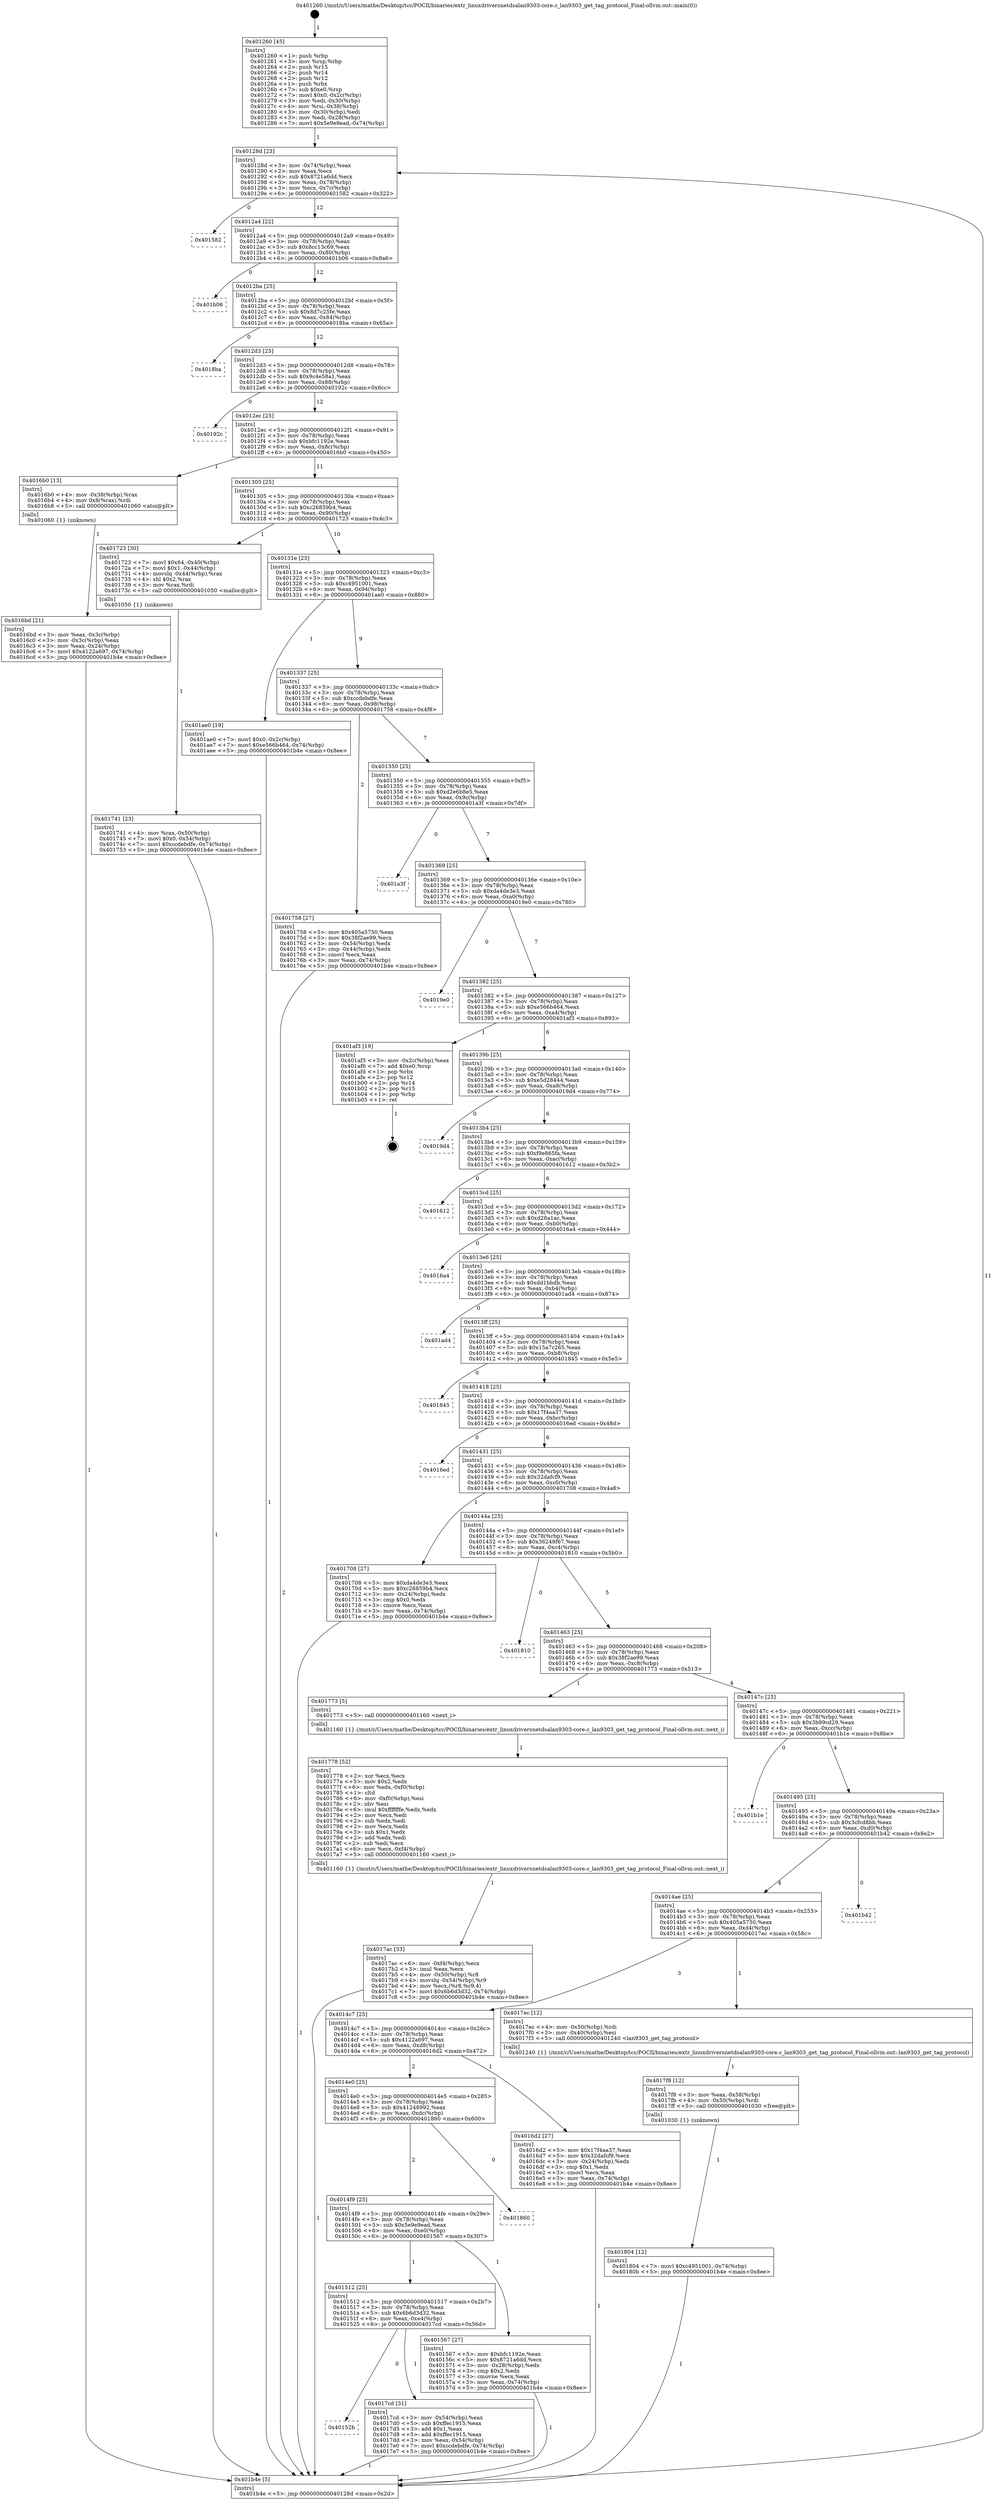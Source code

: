 digraph "0x401260" {
  label = "0x401260 (/mnt/c/Users/mathe/Desktop/tcc/POCII/binaries/extr_linuxdriversnetdsalan9303-core.c_lan9303_get_tag_protocol_Final-ollvm.out::main(0))"
  labelloc = "t"
  node[shape=record]

  Entry [label="",width=0.3,height=0.3,shape=circle,fillcolor=black,style=filled]
  "0x40128d" [label="{
     0x40128d [23]\l
     | [instrs]\l
     &nbsp;&nbsp;0x40128d \<+3\>: mov -0x74(%rbp),%eax\l
     &nbsp;&nbsp;0x401290 \<+2\>: mov %eax,%ecx\l
     &nbsp;&nbsp;0x401292 \<+6\>: sub $0x8721a6dd,%ecx\l
     &nbsp;&nbsp;0x401298 \<+3\>: mov %eax,-0x78(%rbp)\l
     &nbsp;&nbsp;0x40129b \<+3\>: mov %ecx,-0x7c(%rbp)\l
     &nbsp;&nbsp;0x40129e \<+6\>: je 0000000000401582 \<main+0x322\>\l
  }"]
  "0x401582" [label="{
     0x401582\l
  }", style=dashed]
  "0x4012a4" [label="{
     0x4012a4 [22]\l
     | [instrs]\l
     &nbsp;&nbsp;0x4012a4 \<+5\>: jmp 00000000004012a9 \<main+0x49\>\l
     &nbsp;&nbsp;0x4012a9 \<+3\>: mov -0x78(%rbp),%eax\l
     &nbsp;&nbsp;0x4012ac \<+5\>: sub $0x8cc13c69,%eax\l
     &nbsp;&nbsp;0x4012b1 \<+3\>: mov %eax,-0x80(%rbp)\l
     &nbsp;&nbsp;0x4012b4 \<+6\>: je 0000000000401b06 \<main+0x8a6\>\l
  }"]
  Exit [label="",width=0.3,height=0.3,shape=circle,fillcolor=black,style=filled,peripheries=2]
  "0x401b06" [label="{
     0x401b06\l
  }", style=dashed]
  "0x4012ba" [label="{
     0x4012ba [25]\l
     | [instrs]\l
     &nbsp;&nbsp;0x4012ba \<+5\>: jmp 00000000004012bf \<main+0x5f\>\l
     &nbsp;&nbsp;0x4012bf \<+3\>: mov -0x78(%rbp),%eax\l
     &nbsp;&nbsp;0x4012c2 \<+5\>: sub $0x8d7c25fe,%eax\l
     &nbsp;&nbsp;0x4012c7 \<+6\>: mov %eax,-0x84(%rbp)\l
     &nbsp;&nbsp;0x4012cd \<+6\>: je 00000000004018ba \<main+0x65a\>\l
  }"]
  "0x401804" [label="{
     0x401804 [12]\l
     | [instrs]\l
     &nbsp;&nbsp;0x401804 \<+7\>: movl $0xc4951001,-0x74(%rbp)\l
     &nbsp;&nbsp;0x40180b \<+5\>: jmp 0000000000401b4e \<main+0x8ee\>\l
  }"]
  "0x4018ba" [label="{
     0x4018ba\l
  }", style=dashed]
  "0x4012d3" [label="{
     0x4012d3 [25]\l
     | [instrs]\l
     &nbsp;&nbsp;0x4012d3 \<+5\>: jmp 00000000004012d8 \<main+0x78\>\l
     &nbsp;&nbsp;0x4012d8 \<+3\>: mov -0x78(%rbp),%eax\l
     &nbsp;&nbsp;0x4012db \<+5\>: sub $0x9c4e58a1,%eax\l
     &nbsp;&nbsp;0x4012e0 \<+6\>: mov %eax,-0x88(%rbp)\l
     &nbsp;&nbsp;0x4012e6 \<+6\>: je 000000000040192c \<main+0x6cc\>\l
  }"]
  "0x4017f8" [label="{
     0x4017f8 [12]\l
     | [instrs]\l
     &nbsp;&nbsp;0x4017f8 \<+3\>: mov %eax,-0x58(%rbp)\l
     &nbsp;&nbsp;0x4017fb \<+4\>: mov -0x50(%rbp),%rdi\l
     &nbsp;&nbsp;0x4017ff \<+5\>: call 0000000000401030 \<free@plt\>\l
     | [calls]\l
     &nbsp;&nbsp;0x401030 \{1\} (unknown)\l
  }"]
  "0x40192c" [label="{
     0x40192c\l
  }", style=dashed]
  "0x4012ec" [label="{
     0x4012ec [25]\l
     | [instrs]\l
     &nbsp;&nbsp;0x4012ec \<+5\>: jmp 00000000004012f1 \<main+0x91\>\l
     &nbsp;&nbsp;0x4012f1 \<+3\>: mov -0x78(%rbp),%eax\l
     &nbsp;&nbsp;0x4012f4 \<+5\>: sub $0xbfc1192e,%eax\l
     &nbsp;&nbsp;0x4012f9 \<+6\>: mov %eax,-0x8c(%rbp)\l
     &nbsp;&nbsp;0x4012ff \<+6\>: je 00000000004016b0 \<main+0x450\>\l
  }"]
  "0x40152b" [label="{
     0x40152b\l
  }", style=dashed]
  "0x4016b0" [label="{
     0x4016b0 [13]\l
     | [instrs]\l
     &nbsp;&nbsp;0x4016b0 \<+4\>: mov -0x38(%rbp),%rax\l
     &nbsp;&nbsp;0x4016b4 \<+4\>: mov 0x8(%rax),%rdi\l
     &nbsp;&nbsp;0x4016b8 \<+5\>: call 0000000000401060 \<atoi@plt\>\l
     | [calls]\l
     &nbsp;&nbsp;0x401060 \{1\} (unknown)\l
  }"]
  "0x401305" [label="{
     0x401305 [25]\l
     | [instrs]\l
     &nbsp;&nbsp;0x401305 \<+5\>: jmp 000000000040130a \<main+0xaa\>\l
     &nbsp;&nbsp;0x40130a \<+3\>: mov -0x78(%rbp),%eax\l
     &nbsp;&nbsp;0x40130d \<+5\>: sub $0xc26859b4,%eax\l
     &nbsp;&nbsp;0x401312 \<+6\>: mov %eax,-0x90(%rbp)\l
     &nbsp;&nbsp;0x401318 \<+6\>: je 0000000000401723 \<main+0x4c3\>\l
  }"]
  "0x4017cd" [label="{
     0x4017cd [31]\l
     | [instrs]\l
     &nbsp;&nbsp;0x4017cd \<+3\>: mov -0x54(%rbp),%eax\l
     &nbsp;&nbsp;0x4017d0 \<+5\>: sub $0xffec1915,%eax\l
     &nbsp;&nbsp;0x4017d5 \<+3\>: add $0x1,%eax\l
     &nbsp;&nbsp;0x4017d8 \<+5\>: add $0xffec1915,%eax\l
     &nbsp;&nbsp;0x4017dd \<+3\>: mov %eax,-0x54(%rbp)\l
     &nbsp;&nbsp;0x4017e0 \<+7\>: movl $0xccdebdfe,-0x74(%rbp)\l
     &nbsp;&nbsp;0x4017e7 \<+5\>: jmp 0000000000401b4e \<main+0x8ee\>\l
  }"]
  "0x401723" [label="{
     0x401723 [30]\l
     | [instrs]\l
     &nbsp;&nbsp;0x401723 \<+7\>: movl $0x64,-0x40(%rbp)\l
     &nbsp;&nbsp;0x40172a \<+7\>: movl $0x1,-0x44(%rbp)\l
     &nbsp;&nbsp;0x401731 \<+4\>: movslq -0x44(%rbp),%rax\l
     &nbsp;&nbsp;0x401735 \<+4\>: shl $0x2,%rax\l
     &nbsp;&nbsp;0x401739 \<+3\>: mov %rax,%rdi\l
     &nbsp;&nbsp;0x40173c \<+5\>: call 0000000000401050 \<malloc@plt\>\l
     | [calls]\l
     &nbsp;&nbsp;0x401050 \{1\} (unknown)\l
  }"]
  "0x40131e" [label="{
     0x40131e [25]\l
     | [instrs]\l
     &nbsp;&nbsp;0x40131e \<+5\>: jmp 0000000000401323 \<main+0xc3\>\l
     &nbsp;&nbsp;0x401323 \<+3\>: mov -0x78(%rbp),%eax\l
     &nbsp;&nbsp;0x401326 \<+5\>: sub $0xc4951001,%eax\l
     &nbsp;&nbsp;0x40132b \<+6\>: mov %eax,-0x94(%rbp)\l
     &nbsp;&nbsp;0x401331 \<+6\>: je 0000000000401ae0 \<main+0x880\>\l
  }"]
  "0x4017ac" [label="{
     0x4017ac [33]\l
     | [instrs]\l
     &nbsp;&nbsp;0x4017ac \<+6\>: mov -0xf4(%rbp),%ecx\l
     &nbsp;&nbsp;0x4017b2 \<+3\>: imul %eax,%ecx\l
     &nbsp;&nbsp;0x4017b5 \<+4\>: mov -0x50(%rbp),%r8\l
     &nbsp;&nbsp;0x4017b9 \<+4\>: movslq -0x54(%rbp),%r9\l
     &nbsp;&nbsp;0x4017bd \<+4\>: mov %ecx,(%r8,%r9,4)\l
     &nbsp;&nbsp;0x4017c1 \<+7\>: movl $0x6b6d3d32,-0x74(%rbp)\l
     &nbsp;&nbsp;0x4017c8 \<+5\>: jmp 0000000000401b4e \<main+0x8ee\>\l
  }"]
  "0x401ae0" [label="{
     0x401ae0 [19]\l
     | [instrs]\l
     &nbsp;&nbsp;0x401ae0 \<+7\>: movl $0x0,-0x2c(%rbp)\l
     &nbsp;&nbsp;0x401ae7 \<+7\>: movl $0xe566b464,-0x74(%rbp)\l
     &nbsp;&nbsp;0x401aee \<+5\>: jmp 0000000000401b4e \<main+0x8ee\>\l
  }"]
  "0x401337" [label="{
     0x401337 [25]\l
     | [instrs]\l
     &nbsp;&nbsp;0x401337 \<+5\>: jmp 000000000040133c \<main+0xdc\>\l
     &nbsp;&nbsp;0x40133c \<+3\>: mov -0x78(%rbp),%eax\l
     &nbsp;&nbsp;0x40133f \<+5\>: sub $0xccdebdfe,%eax\l
     &nbsp;&nbsp;0x401344 \<+6\>: mov %eax,-0x98(%rbp)\l
     &nbsp;&nbsp;0x40134a \<+6\>: je 0000000000401758 \<main+0x4f8\>\l
  }"]
  "0x401778" [label="{
     0x401778 [52]\l
     | [instrs]\l
     &nbsp;&nbsp;0x401778 \<+2\>: xor %ecx,%ecx\l
     &nbsp;&nbsp;0x40177a \<+5\>: mov $0x2,%edx\l
     &nbsp;&nbsp;0x40177f \<+6\>: mov %edx,-0xf0(%rbp)\l
     &nbsp;&nbsp;0x401785 \<+1\>: cltd\l
     &nbsp;&nbsp;0x401786 \<+6\>: mov -0xf0(%rbp),%esi\l
     &nbsp;&nbsp;0x40178c \<+2\>: idiv %esi\l
     &nbsp;&nbsp;0x40178e \<+6\>: imul $0xfffffffe,%edx,%edx\l
     &nbsp;&nbsp;0x401794 \<+2\>: mov %ecx,%edi\l
     &nbsp;&nbsp;0x401796 \<+2\>: sub %edx,%edi\l
     &nbsp;&nbsp;0x401798 \<+2\>: mov %ecx,%edx\l
     &nbsp;&nbsp;0x40179a \<+3\>: sub $0x1,%edx\l
     &nbsp;&nbsp;0x40179d \<+2\>: add %edx,%edi\l
     &nbsp;&nbsp;0x40179f \<+2\>: sub %edi,%ecx\l
     &nbsp;&nbsp;0x4017a1 \<+6\>: mov %ecx,-0xf4(%rbp)\l
     &nbsp;&nbsp;0x4017a7 \<+5\>: call 0000000000401160 \<next_i\>\l
     | [calls]\l
     &nbsp;&nbsp;0x401160 \{1\} (/mnt/c/Users/mathe/Desktop/tcc/POCII/binaries/extr_linuxdriversnetdsalan9303-core.c_lan9303_get_tag_protocol_Final-ollvm.out::next_i)\l
  }"]
  "0x401758" [label="{
     0x401758 [27]\l
     | [instrs]\l
     &nbsp;&nbsp;0x401758 \<+5\>: mov $0x405a5750,%eax\l
     &nbsp;&nbsp;0x40175d \<+5\>: mov $0x38f2ae99,%ecx\l
     &nbsp;&nbsp;0x401762 \<+3\>: mov -0x54(%rbp),%edx\l
     &nbsp;&nbsp;0x401765 \<+3\>: cmp -0x44(%rbp),%edx\l
     &nbsp;&nbsp;0x401768 \<+3\>: cmovl %ecx,%eax\l
     &nbsp;&nbsp;0x40176b \<+3\>: mov %eax,-0x74(%rbp)\l
     &nbsp;&nbsp;0x40176e \<+5\>: jmp 0000000000401b4e \<main+0x8ee\>\l
  }"]
  "0x401350" [label="{
     0x401350 [25]\l
     | [instrs]\l
     &nbsp;&nbsp;0x401350 \<+5\>: jmp 0000000000401355 \<main+0xf5\>\l
     &nbsp;&nbsp;0x401355 \<+3\>: mov -0x78(%rbp),%eax\l
     &nbsp;&nbsp;0x401358 \<+5\>: sub $0xd2e6b8e5,%eax\l
     &nbsp;&nbsp;0x40135d \<+6\>: mov %eax,-0x9c(%rbp)\l
     &nbsp;&nbsp;0x401363 \<+6\>: je 0000000000401a3f \<main+0x7df\>\l
  }"]
  "0x401741" [label="{
     0x401741 [23]\l
     | [instrs]\l
     &nbsp;&nbsp;0x401741 \<+4\>: mov %rax,-0x50(%rbp)\l
     &nbsp;&nbsp;0x401745 \<+7\>: movl $0x0,-0x54(%rbp)\l
     &nbsp;&nbsp;0x40174c \<+7\>: movl $0xccdebdfe,-0x74(%rbp)\l
     &nbsp;&nbsp;0x401753 \<+5\>: jmp 0000000000401b4e \<main+0x8ee\>\l
  }"]
  "0x401a3f" [label="{
     0x401a3f\l
  }", style=dashed]
  "0x401369" [label="{
     0x401369 [25]\l
     | [instrs]\l
     &nbsp;&nbsp;0x401369 \<+5\>: jmp 000000000040136e \<main+0x10e\>\l
     &nbsp;&nbsp;0x40136e \<+3\>: mov -0x78(%rbp),%eax\l
     &nbsp;&nbsp;0x401371 \<+5\>: sub $0xda4de3e3,%eax\l
     &nbsp;&nbsp;0x401376 \<+6\>: mov %eax,-0xa0(%rbp)\l
     &nbsp;&nbsp;0x40137c \<+6\>: je 00000000004019e0 \<main+0x780\>\l
  }"]
  "0x4016bd" [label="{
     0x4016bd [21]\l
     | [instrs]\l
     &nbsp;&nbsp;0x4016bd \<+3\>: mov %eax,-0x3c(%rbp)\l
     &nbsp;&nbsp;0x4016c0 \<+3\>: mov -0x3c(%rbp),%eax\l
     &nbsp;&nbsp;0x4016c3 \<+3\>: mov %eax,-0x24(%rbp)\l
     &nbsp;&nbsp;0x4016c6 \<+7\>: movl $0x4122a697,-0x74(%rbp)\l
     &nbsp;&nbsp;0x4016cd \<+5\>: jmp 0000000000401b4e \<main+0x8ee\>\l
  }"]
  "0x4019e0" [label="{
     0x4019e0\l
  }", style=dashed]
  "0x401382" [label="{
     0x401382 [25]\l
     | [instrs]\l
     &nbsp;&nbsp;0x401382 \<+5\>: jmp 0000000000401387 \<main+0x127\>\l
     &nbsp;&nbsp;0x401387 \<+3\>: mov -0x78(%rbp),%eax\l
     &nbsp;&nbsp;0x40138a \<+5\>: sub $0xe566b464,%eax\l
     &nbsp;&nbsp;0x40138f \<+6\>: mov %eax,-0xa4(%rbp)\l
     &nbsp;&nbsp;0x401395 \<+6\>: je 0000000000401af3 \<main+0x893\>\l
  }"]
  "0x401260" [label="{
     0x401260 [45]\l
     | [instrs]\l
     &nbsp;&nbsp;0x401260 \<+1\>: push %rbp\l
     &nbsp;&nbsp;0x401261 \<+3\>: mov %rsp,%rbp\l
     &nbsp;&nbsp;0x401264 \<+2\>: push %r15\l
     &nbsp;&nbsp;0x401266 \<+2\>: push %r14\l
     &nbsp;&nbsp;0x401268 \<+2\>: push %r12\l
     &nbsp;&nbsp;0x40126a \<+1\>: push %rbx\l
     &nbsp;&nbsp;0x40126b \<+7\>: sub $0xe0,%rsp\l
     &nbsp;&nbsp;0x401272 \<+7\>: movl $0x0,-0x2c(%rbp)\l
     &nbsp;&nbsp;0x401279 \<+3\>: mov %edi,-0x30(%rbp)\l
     &nbsp;&nbsp;0x40127c \<+4\>: mov %rsi,-0x38(%rbp)\l
     &nbsp;&nbsp;0x401280 \<+3\>: mov -0x30(%rbp),%edi\l
     &nbsp;&nbsp;0x401283 \<+3\>: mov %edi,-0x28(%rbp)\l
     &nbsp;&nbsp;0x401286 \<+7\>: movl $0x5e9e9ead,-0x74(%rbp)\l
  }"]
  "0x401af3" [label="{
     0x401af3 [19]\l
     | [instrs]\l
     &nbsp;&nbsp;0x401af3 \<+3\>: mov -0x2c(%rbp),%eax\l
     &nbsp;&nbsp;0x401af6 \<+7\>: add $0xe0,%rsp\l
     &nbsp;&nbsp;0x401afd \<+1\>: pop %rbx\l
     &nbsp;&nbsp;0x401afe \<+2\>: pop %r12\l
     &nbsp;&nbsp;0x401b00 \<+2\>: pop %r14\l
     &nbsp;&nbsp;0x401b02 \<+2\>: pop %r15\l
     &nbsp;&nbsp;0x401b04 \<+1\>: pop %rbp\l
     &nbsp;&nbsp;0x401b05 \<+1\>: ret\l
  }"]
  "0x40139b" [label="{
     0x40139b [25]\l
     | [instrs]\l
     &nbsp;&nbsp;0x40139b \<+5\>: jmp 00000000004013a0 \<main+0x140\>\l
     &nbsp;&nbsp;0x4013a0 \<+3\>: mov -0x78(%rbp),%eax\l
     &nbsp;&nbsp;0x4013a3 \<+5\>: sub $0xe5d28444,%eax\l
     &nbsp;&nbsp;0x4013a8 \<+6\>: mov %eax,-0xa8(%rbp)\l
     &nbsp;&nbsp;0x4013ae \<+6\>: je 00000000004019d4 \<main+0x774\>\l
  }"]
  "0x401b4e" [label="{
     0x401b4e [5]\l
     | [instrs]\l
     &nbsp;&nbsp;0x401b4e \<+5\>: jmp 000000000040128d \<main+0x2d\>\l
  }"]
  "0x4019d4" [label="{
     0x4019d4\l
  }", style=dashed]
  "0x4013b4" [label="{
     0x4013b4 [25]\l
     | [instrs]\l
     &nbsp;&nbsp;0x4013b4 \<+5\>: jmp 00000000004013b9 \<main+0x159\>\l
     &nbsp;&nbsp;0x4013b9 \<+3\>: mov -0x78(%rbp),%eax\l
     &nbsp;&nbsp;0x4013bc \<+5\>: sub $0xf9e865fa,%eax\l
     &nbsp;&nbsp;0x4013c1 \<+6\>: mov %eax,-0xac(%rbp)\l
     &nbsp;&nbsp;0x4013c7 \<+6\>: je 0000000000401612 \<main+0x3b2\>\l
  }"]
  "0x401512" [label="{
     0x401512 [25]\l
     | [instrs]\l
     &nbsp;&nbsp;0x401512 \<+5\>: jmp 0000000000401517 \<main+0x2b7\>\l
     &nbsp;&nbsp;0x401517 \<+3\>: mov -0x78(%rbp),%eax\l
     &nbsp;&nbsp;0x40151a \<+5\>: sub $0x6b6d3d32,%eax\l
     &nbsp;&nbsp;0x40151f \<+6\>: mov %eax,-0xe4(%rbp)\l
     &nbsp;&nbsp;0x401525 \<+6\>: je 00000000004017cd \<main+0x56d\>\l
  }"]
  "0x401612" [label="{
     0x401612\l
  }", style=dashed]
  "0x4013cd" [label="{
     0x4013cd [25]\l
     | [instrs]\l
     &nbsp;&nbsp;0x4013cd \<+5\>: jmp 00000000004013d2 \<main+0x172\>\l
     &nbsp;&nbsp;0x4013d2 \<+3\>: mov -0x78(%rbp),%eax\l
     &nbsp;&nbsp;0x4013d5 \<+5\>: sub $0xd28a1ac,%eax\l
     &nbsp;&nbsp;0x4013da \<+6\>: mov %eax,-0xb0(%rbp)\l
     &nbsp;&nbsp;0x4013e0 \<+6\>: je 00000000004016a4 \<main+0x444\>\l
  }"]
  "0x401567" [label="{
     0x401567 [27]\l
     | [instrs]\l
     &nbsp;&nbsp;0x401567 \<+5\>: mov $0xbfc1192e,%eax\l
     &nbsp;&nbsp;0x40156c \<+5\>: mov $0x8721a6dd,%ecx\l
     &nbsp;&nbsp;0x401571 \<+3\>: mov -0x28(%rbp),%edx\l
     &nbsp;&nbsp;0x401574 \<+3\>: cmp $0x2,%edx\l
     &nbsp;&nbsp;0x401577 \<+3\>: cmovne %ecx,%eax\l
     &nbsp;&nbsp;0x40157a \<+3\>: mov %eax,-0x74(%rbp)\l
     &nbsp;&nbsp;0x40157d \<+5\>: jmp 0000000000401b4e \<main+0x8ee\>\l
  }"]
  "0x4016a4" [label="{
     0x4016a4\l
  }", style=dashed]
  "0x4013e6" [label="{
     0x4013e6 [25]\l
     | [instrs]\l
     &nbsp;&nbsp;0x4013e6 \<+5\>: jmp 00000000004013eb \<main+0x18b\>\l
     &nbsp;&nbsp;0x4013eb \<+3\>: mov -0x78(%rbp),%eax\l
     &nbsp;&nbsp;0x4013ee \<+5\>: sub $0xdd1bbdb,%eax\l
     &nbsp;&nbsp;0x4013f3 \<+6\>: mov %eax,-0xb4(%rbp)\l
     &nbsp;&nbsp;0x4013f9 \<+6\>: je 0000000000401ad4 \<main+0x874\>\l
  }"]
  "0x4014f9" [label="{
     0x4014f9 [25]\l
     | [instrs]\l
     &nbsp;&nbsp;0x4014f9 \<+5\>: jmp 00000000004014fe \<main+0x29e\>\l
     &nbsp;&nbsp;0x4014fe \<+3\>: mov -0x78(%rbp),%eax\l
     &nbsp;&nbsp;0x401501 \<+5\>: sub $0x5e9e9ead,%eax\l
     &nbsp;&nbsp;0x401506 \<+6\>: mov %eax,-0xe0(%rbp)\l
     &nbsp;&nbsp;0x40150c \<+6\>: je 0000000000401567 \<main+0x307\>\l
  }"]
  "0x401ad4" [label="{
     0x401ad4\l
  }", style=dashed]
  "0x4013ff" [label="{
     0x4013ff [25]\l
     | [instrs]\l
     &nbsp;&nbsp;0x4013ff \<+5\>: jmp 0000000000401404 \<main+0x1a4\>\l
     &nbsp;&nbsp;0x401404 \<+3\>: mov -0x78(%rbp),%eax\l
     &nbsp;&nbsp;0x401407 \<+5\>: sub $0x15a7c265,%eax\l
     &nbsp;&nbsp;0x40140c \<+6\>: mov %eax,-0xb8(%rbp)\l
     &nbsp;&nbsp;0x401412 \<+6\>: je 0000000000401845 \<main+0x5e5\>\l
  }"]
  "0x401860" [label="{
     0x401860\l
  }", style=dashed]
  "0x401845" [label="{
     0x401845\l
  }", style=dashed]
  "0x401418" [label="{
     0x401418 [25]\l
     | [instrs]\l
     &nbsp;&nbsp;0x401418 \<+5\>: jmp 000000000040141d \<main+0x1bd\>\l
     &nbsp;&nbsp;0x40141d \<+3\>: mov -0x78(%rbp),%eax\l
     &nbsp;&nbsp;0x401420 \<+5\>: sub $0x17f4aa37,%eax\l
     &nbsp;&nbsp;0x401425 \<+6\>: mov %eax,-0xbc(%rbp)\l
     &nbsp;&nbsp;0x40142b \<+6\>: je 00000000004016ed \<main+0x48d\>\l
  }"]
  "0x4014e0" [label="{
     0x4014e0 [25]\l
     | [instrs]\l
     &nbsp;&nbsp;0x4014e0 \<+5\>: jmp 00000000004014e5 \<main+0x285\>\l
     &nbsp;&nbsp;0x4014e5 \<+3\>: mov -0x78(%rbp),%eax\l
     &nbsp;&nbsp;0x4014e8 \<+5\>: sub $0x41248992,%eax\l
     &nbsp;&nbsp;0x4014ed \<+6\>: mov %eax,-0xdc(%rbp)\l
     &nbsp;&nbsp;0x4014f3 \<+6\>: je 0000000000401860 \<main+0x600\>\l
  }"]
  "0x4016ed" [label="{
     0x4016ed\l
  }", style=dashed]
  "0x401431" [label="{
     0x401431 [25]\l
     | [instrs]\l
     &nbsp;&nbsp;0x401431 \<+5\>: jmp 0000000000401436 \<main+0x1d6\>\l
     &nbsp;&nbsp;0x401436 \<+3\>: mov -0x78(%rbp),%eax\l
     &nbsp;&nbsp;0x401439 \<+5\>: sub $0x32dafcf9,%eax\l
     &nbsp;&nbsp;0x40143e \<+6\>: mov %eax,-0xc0(%rbp)\l
     &nbsp;&nbsp;0x401444 \<+6\>: je 0000000000401708 \<main+0x4a8\>\l
  }"]
  "0x4016d2" [label="{
     0x4016d2 [27]\l
     | [instrs]\l
     &nbsp;&nbsp;0x4016d2 \<+5\>: mov $0x17f4aa37,%eax\l
     &nbsp;&nbsp;0x4016d7 \<+5\>: mov $0x32dafcf9,%ecx\l
     &nbsp;&nbsp;0x4016dc \<+3\>: mov -0x24(%rbp),%edx\l
     &nbsp;&nbsp;0x4016df \<+3\>: cmp $0x1,%edx\l
     &nbsp;&nbsp;0x4016e2 \<+3\>: cmovl %ecx,%eax\l
     &nbsp;&nbsp;0x4016e5 \<+3\>: mov %eax,-0x74(%rbp)\l
     &nbsp;&nbsp;0x4016e8 \<+5\>: jmp 0000000000401b4e \<main+0x8ee\>\l
  }"]
  "0x401708" [label="{
     0x401708 [27]\l
     | [instrs]\l
     &nbsp;&nbsp;0x401708 \<+5\>: mov $0xda4de3e3,%eax\l
     &nbsp;&nbsp;0x40170d \<+5\>: mov $0xc26859b4,%ecx\l
     &nbsp;&nbsp;0x401712 \<+3\>: mov -0x24(%rbp),%edx\l
     &nbsp;&nbsp;0x401715 \<+3\>: cmp $0x0,%edx\l
     &nbsp;&nbsp;0x401718 \<+3\>: cmove %ecx,%eax\l
     &nbsp;&nbsp;0x40171b \<+3\>: mov %eax,-0x74(%rbp)\l
     &nbsp;&nbsp;0x40171e \<+5\>: jmp 0000000000401b4e \<main+0x8ee\>\l
  }"]
  "0x40144a" [label="{
     0x40144a [25]\l
     | [instrs]\l
     &nbsp;&nbsp;0x40144a \<+5\>: jmp 000000000040144f \<main+0x1ef\>\l
     &nbsp;&nbsp;0x40144f \<+3\>: mov -0x78(%rbp),%eax\l
     &nbsp;&nbsp;0x401452 \<+5\>: sub $0x36248f67,%eax\l
     &nbsp;&nbsp;0x401457 \<+6\>: mov %eax,-0xc4(%rbp)\l
     &nbsp;&nbsp;0x40145d \<+6\>: je 0000000000401810 \<main+0x5b0\>\l
  }"]
  "0x4014c7" [label="{
     0x4014c7 [25]\l
     | [instrs]\l
     &nbsp;&nbsp;0x4014c7 \<+5\>: jmp 00000000004014cc \<main+0x26c\>\l
     &nbsp;&nbsp;0x4014cc \<+3\>: mov -0x78(%rbp),%eax\l
     &nbsp;&nbsp;0x4014cf \<+5\>: sub $0x4122a697,%eax\l
     &nbsp;&nbsp;0x4014d4 \<+6\>: mov %eax,-0xd8(%rbp)\l
     &nbsp;&nbsp;0x4014da \<+6\>: je 00000000004016d2 \<main+0x472\>\l
  }"]
  "0x401810" [label="{
     0x401810\l
  }", style=dashed]
  "0x401463" [label="{
     0x401463 [25]\l
     | [instrs]\l
     &nbsp;&nbsp;0x401463 \<+5\>: jmp 0000000000401468 \<main+0x208\>\l
     &nbsp;&nbsp;0x401468 \<+3\>: mov -0x78(%rbp),%eax\l
     &nbsp;&nbsp;0x40146b \<+5\>: sub $0x38f2ae99,%eax\l
     &nbsp;&nbsp;0x401470 \<+6\>: mov %eax,-0xc8(%rbp)\l
     &nbsp;&nbsp;0x401476 \<+6\>: je 0000000000401773 \<main+0x513\>\l
  }"]
  "0x4017ec" [label="{
     0x4017ec [12]\l
     | [instrs]\l
     &nbsp;&nbsp;0x4017ec \<+4\>: mov -0x50(%rbp),%rdi\l
     &nbsp;&nbsp;0x4017f0 \<+3\>: mov -0x40(%rbp),%esi\l
     &nbsp;&nbsp;0x4017f3 \<+5\>: call 0000000000401240 \<lan9303_get_tag_protocol\>\l
     | [calls]\l
     &nbsp;&nbsp;0x401240 \{1\} (/mnt/c/Users/mathe/Desktop/tcc/POCII/binaries/extr_linuxdriversnetdsalan9303-core.c_lan9303_get_tag_protocol_Final-ollvm.out::lan9303_get_tag_protocol)\l
  }"]
  "0x401773" [label="{
     0x401773 [5]\l
     | [instrs]\l
     &nbsp;&nbsp;0x401773 \<+5\>: call 0000000000401160 \<next_i\>\l
     | [calls]\l
     &nbsp;&nbsp;0x401160 \{1\} (/mnt/c/Users/mathe/Desktop/tcc/POCII/binaries/extr_linuxdriversnetdsalan9303-core.c_lan9303_get_tag_protocol_Final-ollvm.out::next_i)\l
  }"]
  "0x40147c" [label="{
     0x40147c [25]\l
     | [instrs]\l
     &nbsp;&nbsp;0x40147c \<+5\>: jmp 0000000000401481 \<main+0x221\>\l
     &nbsp;&nbsp;0x401481 \<+3\>: mov -0x78(%rbp),%eax\l
     &nbsp;&nbsp;0x401484 \<+5\>: sub $0x3b99cd29,%eax\l
     &nbsp;&nbsp;0x401489 \<+6\>: mov %eax,-0xcc(%rbp)\l
     &nbsp;&nbsp;0x40148f \<+6\>: je 0000000000401b1e \<main+0x8be\>\l
  }"]
  "0x4014ae" [label="{
     0x4014ae [25]\l
     | [instrs]\l
     &nbsp;&nbsp;0x4014ae \<+5\>: jmp 00000000004014b3 \<main+0x253\>\l
     &nbsp;&nbsp;0x4014b3 \<+3\>: mov -0x78(%rbp),%eax\l
     &nbsp;&nbsp;0x4014b6 \<+5\>: sub $0x405a5750,%eax\l
     &nbsp;&nbsp;0x4014bb \<+6\>: mov %eax,-0xd4(%rbp)\l
     &nbsp;&nbsp;0x4014c1 \<+6\>: je 00000000004017ec \<main+0x58c\>\l
  }"]
  "0x401b1e" [label="{
     0x401b1e\l
  }", style=dashed]
  "0x401495" [label="{
     0x401495 [25]\l
     | [instrs]\l
     &nbsp;&nbsp;0x401495 \<+5\>: jmp 000000000040149a \<main+0x23a\>\l
     &nbsp;&nbsp;0x40149a \<+3\>: mov -0x78(%rbp),%eax\l
     &nbsp;&nbsp;0x40149d \<+5\>: sub $0x3cfcd8bb,%eax\l
     &nbsp;&nbsp;0x4014a2 \<+6\>: mov %eax,-0xd0(%rbp)\l
     &nbsp;&nbsp;0x4014a8 \<+6\>: je 0000000000401b42 \<main+0x8e2\>\l
  }"]
  "0x401b42" [label="{
     0x401b42\l
  }", style=dashed]
  Entry -> "0x401260" [label=" 1"]
  "0x40128d" -> "0x401582" [label=" 0"]
  "0x40128d" -> "0x4012a4" [label=" 12"]
  "0x401af3" -> Exit [label=" 1"]
  "0x4012a4" -> "0x401b06" [label=" 0"]
  "0x4012a4" -> "0x4012ba" [label=" 12"]
  "0x401ae0" -> "0x401b4e" [label=" 1"]
  "0x4012ba" -> "0x4018ba" [label=" 0"]
  "0x4012ba" -> "0x4012d3" [label=" 12"]
  "0x401804" -> "0x401b4e" [label=" 1"]
  "0x4012d3" -> "0x40192c" [label=" 0"]
  "0x4012d3" -> "0x4012ec" [label=" 12"]
  "0x4017f8" -> "0x401804" [label=" 1"]
  "0x4012ec" -> "0x4016b0" [label=" 1"]
  "0x4012ec" -> "0x401305" [label=" 11"]
  "0x4017ec" -> "0x4017f8" [label=" 1"]
  "0x401305" -> "0x401723" [label=" 1"]
  "0x401305" -> "0x40131e" [label=" 10"]
  "0x4017cd" -> "0x401b4e" [label=" 1"]
  "0x40131e" -> "0x401ae0" [label=" 1"]
  "0x40131e" -> "0x401337" [label=" 9"]
  "0x401512" -> "0x4017cd" [label=" 1"]
  "0x401337" -> "0x401758" [label=" 2"]
  "0x401337" -> "0x401350" [label=" 7"]
  "0x401512" -> "0x40152b" [label=" 0"]
  "0x401350" -> "0x401a3f" [label=" 0"]
  "0x401350" -> "0x401369" [label=" 7"]
  "0x4017ac" -> "0x401b4e" [label=" 1"]
  "0x401369" -> "0x4019e0" [label=" 0"]
  "0x401369" -> "0x401382" [label=" 7"]
  "0x401778" -> "0x4017ac" [label=" 1"]
  "0x401382" -> "0x401af3" [label=" 1"]
  "0x401382" -> "0x40139b" [label=" 6"]
  "0x401773" -> "0x401778" [label=" 1"]
  "0x40139b" -> "0x4019d4" [label=" 0"]
  "0x40139b" -> "0x4013b4" [label=" 6"]
  "0x401758" -> "0x401b4e" [label=" 2"]
  "0x4013b4" -> "0x401612" [label=" 0"]
  "0x4013b4" -> "0x4013cd" [label=" 6"]
  "0x401741" -> "0x401b4e" [label=" 1"]
  "0x4013cd" -> "0x4016a4" [label=" 0"]
  "0x4013cd" -> "0x4013e6" [label=" 6"]
  "0x401723" -> "0x401741" [label=" 1"]
  "0x4013e6" -> "0x401ad4" [label=" 0"]
  "0x4013e6" -> "0x4013ff" [label=" 6"]
  "0x4016d2" -> "0x401b4e" [label=" 1"]
  "0x4013ff" -> "0x401845" [label=" 0"]
  "0x4013ff" -> "0x401418" [label=" 6"]
  "0x4016bd" -> "0x401b4e" [label=" 1"]
  "0x401418" -> "0x4016ed" [label=" 0"]
  "0x401418" -> "0x401431" [label=" 6"]
  "0x401b4e" -> "0x40128d" [label=" 11"]
  "0x401431" -> "0x401708" [label=" 1"]
  "0x401431" -> "0x40144a" [label=" 5"]
  "0x401260" -> "0x40128d" [label=" 1"]
  "0x40144a" -> "0x401810" [label=" 0"]
  "0x40144a" -> "0x401463" [label=" 5"]
  "0x4014f9" -> "0x401512" [label=" 1"]
  "0x401463" -> "0x401773" [label=" 1"]
  "0x401463" -> "0x40147c" [label=" 4"]
  "0x4014f9" -> "0x401567" [label=" 1"]
  "0x40147c" -> "0x401b1e" [label=" 0"]
  "0x40147c" -> "0x401495" [label=" 4"]
  "0x4014e0" -> "0x4014f9" [label=" 2"]
  "0x401495" -> "0x401b42" [label=" 0"]
  "0x401495" -> "0x4014ae" [label=" 4"]
  "0x401708" -> "0x401b4e" [label=" 1"]
  "0x4014ae" -> "0x4017ec" [label=" 1"]
  "0x4014ae" -> "0x4014c7" [label=" 3"]
  "0x401567" -> "0x401b4e" [label=" 1"]
  "0x4014c7" -> "0x4016d2" [label=" 1"]
  "0x4014c7" -> "0x4014e0" [label=" 2"]
  "0x4016b0" -> "0x4016bd" [label=" 1"]
  "0x4014e0" -> "0x401860" [label=" 0"]
}
